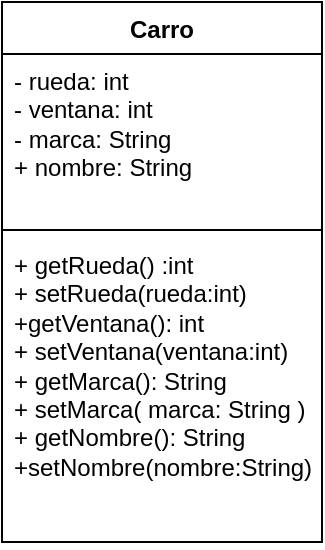 <mxfile version="22.1.18" type="device">
  <diagram name="Página-1" id="xRN2nSGi-ZnUHKBFFUzP">
    <mxGraphModel dx="1036" dy="606" grid="1" gridSize="10" guides="1" tooltips="1" connect="1" arrows="1" fold="1" page="1" pageScale="1" pageWidth="827" pageHeight="1169" math="0" shadow="0">
      <root>
        <mxCell id="0" />
        <mxCell id="1" parent="0" />
        <mxCell id="VdE1JP612rKM6PPvekpZ-1" value="Carro" style="swimlane;fontStyle=1;align=center;verticalAlign=top;childLayout=stackLayout;horizontal=1;startSize=26;horizontalStack=0;resizeParent=1;resizeParentMax=0;resizeLast=0;collapsible=1;marginBottom=0;whiteSpace=wrap;html=1;" vertex="1" parent="1">
          <mxGeometry x="330" y="270" width="160" height="270" as="geometry">
            <mxRectangle x="330" y="270" width="70" height="30" as="alternateBounds" />
          </mxGeometry>
        </mxCell>
        <mxCell id="VdE1JP612rKM6PPvekpZ-2" value="- rueda: int&lt;br&gt;- ventana: int&lt;br&gt;- marca: String&lt;br&gt;+ nombre: String" style="text;strokeColor=none;fillColor=none;align=left;verticalAlign=top;spacingLeft=4;spacingRight=4;overflow=hidden;rotatable=0;points=[[0,0.5],[1,0.5]];portConstraint=eastwest;whiteSpace=wrap;html=1;" vertex="1" parent="VdE1JP612rKM6PPvekpZ-1">
          <mxGeometry y="26" width="160" height="84" as="geometry" />
        </mxCell>
        <mxCell id="VdE1JP612rKM6PPvekpZ-3" value="" style="line;strokeWidth=1;fillColor=none;align=left;verticalAlign=middle;spacingTop=-1;spacingLeft=3;spacingRight=3;rotatable=0;labelPosition=right;points=[];portConstraint=eastwest;strokeColor=inherit;" vertex="1" parent="VdE1JP612rKM6PPvekpZ-1">
          <mxGeometry y="110" width="160" height="8" as="geometry" />
        </mxCell>
        <mxCell id="VdE1JP612rKM6PPvekpZ-4" value="+ getRueda() :int&lt;br&gt;+ setRueda(rueda:int)&lt;br&gt;+getVentana(): int&lt;br&gt;+ setVentana(ventana:int)&lt;br&gt;+ getMarca(): String&lt;br&gt;+ setMarca( marca: String )&lt;br&gt;+ getNombre(): String&lt;br&gt;+setNombre(nombre:String)" style="text;strokeColor=none;fillColor=none;align=left;verticalAlign=top;spacingLeft=4;spacingRight=4;overflow=hidden;rotatable=0;points=[[0,0.5],[1,0.5]];portConstraint=eastwest;whiteSpace=wrap;html=1;" vertex="1" parent="VdE1JP612rKM6PPvekpZ-1">
          <mxGeometry y="118" width="160" height="152" as="geometry" />
        </mxCell>
      </root>
    </mxGraphModel>
  </diagram>
</mxfile>
